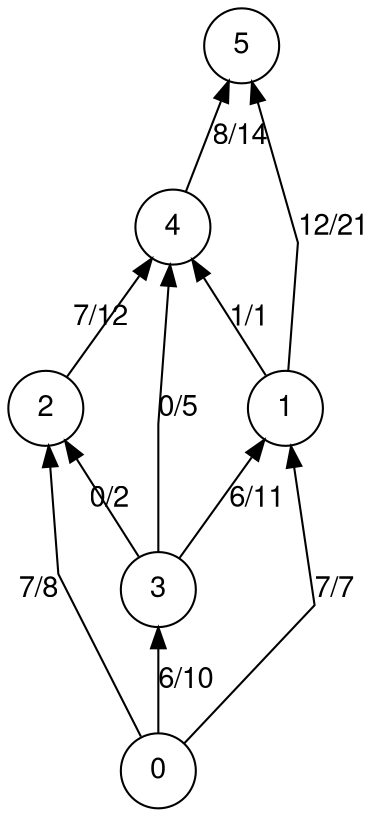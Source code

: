digraph exported_graph {
	fontname="Helvetica,Arial,sans-serif"
	node [fontname="Helvetica,Arial,sans-serif"]
	edge [fontname="Helvetica,Arial,sans-serif"]
	rankdir = BT;
	splines = false;
	node [shape = circle];
	4 -> 5 [label = "8/14"]
	1 -> 5 [label = "12/21"]
	1 -> 4 [label = "1/1"]
	3 -> 1 [label = "6/11"]
	3 -> 2 [label = "0/2"]
	3 -> 4 [label = "0/5"]
	2 -> 4 [label = "7/12"]
	0 -> 1 [label = "7/7"]
	0 -> 3 [label = "6/10"]
	0 -> 2 [label = "7/8"]
}